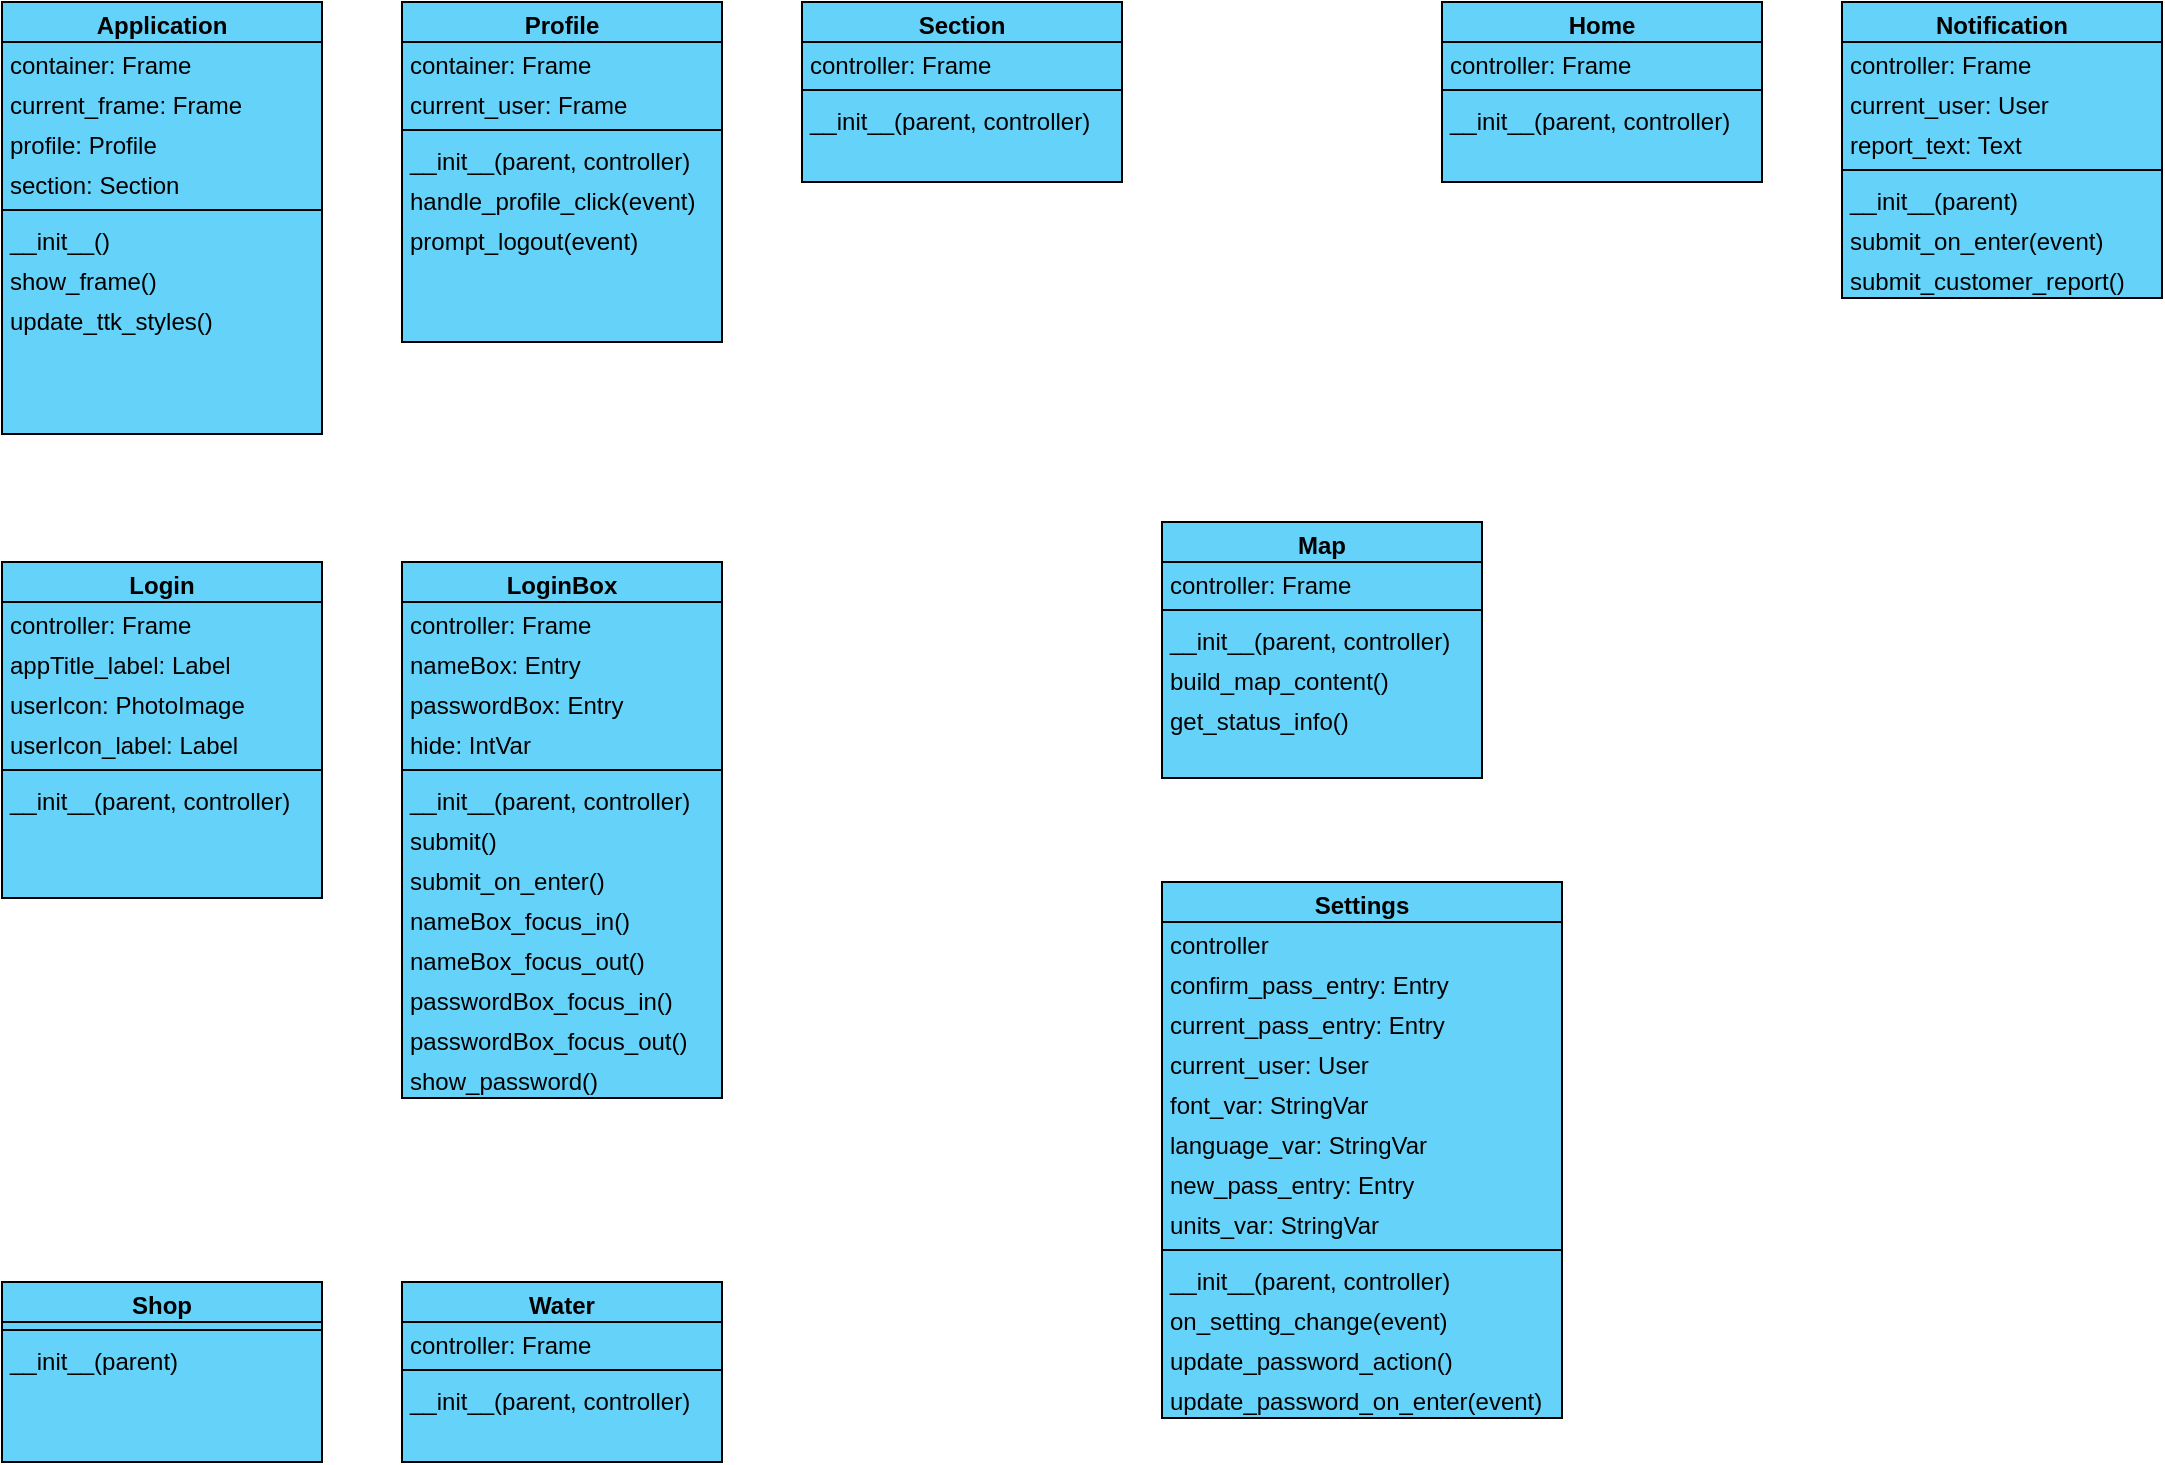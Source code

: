<mxfile version="27.1.4">
  <diagram id="C5RBs43oDa-KdzZeNtuy" name="Page-1">
    <mxGraphModel dx="1103" dy="1010" grid="1" gridSize="10" guides="1" tooltips="1" connect="1" arrows="1" fold="1" page="1" pageScale="1" pageWidth="1169" pageHeight="827" background="none" math="0" shadow="0">
      <root>
        <mxCell id="WIyWlLk6GJQsqaUBKTNV-0" />
        <mxCell id="WIyWlLk6GJQsqaUBKTNV-1" parent="WIyWlLk6GJQsqaUBKTNV-0" />
        <mxCell id="zkfFHV4jXpPFQw0GAbJ--0" value="Application" style="swimlane;fontStyle=1;align=center;verticalAlign=top;childLayout=stackLayout;horizontal=1;startSize=20;horizontalStack=0;resizeParent=1;resizeLast=0;collapsible=1;marginBottom=0;rounded=0;shadow=0;strokeWidth=1;labelBackgroundColor=none;fillColor=#65D2FA;swimlaneLine=1;swimlaneFillColor=#65D2FA;spacing=0;" parent="WIyWlLk6GJQsqaUBKTNV-1" vertex="1">
          <mxGeometry x="40" y="80" width="160" height="216" as="geometry">
            <mxRectangle x="40" y="80" width="160" height="26" as="alternateBounds" />
          </mxGeometry>
        </mxCell>
        <mxCell id="0OLmLl1Zl1GQKj62fFSO-1" value="container: Frame" style="text;align=left;verticalAlign=top;spacingLeft=4;spacingRight=4;overflow=hidden;rotatable=0;points=[[0,0.5],[1,0.5]];portConstraint=eastwest;rounded=0;shadow=0;html=0;fillColor=none;spacing=0;" parent="zkfFHV4jXpPFQw0GAbJ--0" vertex="1">
          <mxGeometry y="20" width="160" height="20" as="geometry" />
        </mxCell>
        <mxCell id="zkfFHV4jXpPFQw0GAbJ--3" value="current_frame: Frame" style="text;align=left;verticalAlign=top;spacingLeft=4;spacingRight=4;overflow=hidden;rotatable=0;points=[[0,0.5],[1,0.5]];portConstraint=eastwest;rounded=0;shadow=0;html=0;fillColor=none;spacing=0;" parent="zkfFHV4jXpPFQw0GAbJ--0" vertex="1">
          <mxGeometry y="40" width="160" height="20" as="geometry" />
        </mxCell>
        <mxCell id="zkfFHV4jXpPFQw0GAbJ--1" value="profile: Profile" style="text;align=left;verticalAlign=top;spacingLeft=4;spacingRight=4;overflow=hidden;rotatable=0;points=[[0,0.5],[1,0.5]];portConstraint=eastwest;fillColor=none;spacing=0;" parent="zkfFHV4jXpPFQw0GAbJ--0" vertex="1">
          <mxGeometry y="60" width="160" height="20" as="geometry" />
        </mxCell>
        <mxCell id="zkfFHV4jXpPFQw0GAbJ--2" value="section: Section" style="text;align=left;verticalAlign=top;spacingLeft=4;spacingRight=4;overflow=hidden;rotatable=0;points=[[0,0.5],[1,0.5]];portConstraint=eastwest;rounded=0;shadow=0;html=0;fillColor=none;spacing=0;" parent="zkfFHV4jXpPFQw0GAbJ--0" vertex="1">
          <mxGeometry y="80" width="160" height="20" as="geometry" />
        </mxCell>
        <mxCell id="zkfFHV4jXpPFQw0GAbJ--4" value="" style="line;html=1;strokeWidth=1;align=left;verticalAlign=middle;spacingTop=-1;spacingLeft=3;spacingRight=3;rotatable=0;labelPosition=right;points=[];portConstraint=eastwest;fillColor=#65D2FA;strokeColor=default;perimeterSpacing=0;" parent="zkfFHV4jXpPFQw0GAbJ--0" vertex="1">
          <mxGeometry y="100" width="160" height="8" as="geometry" />
        </mxCell>
        <mxCell id="0OLmLl1Zl1GQKj62fFSO-2" value="__init__()" style="text;align=left;verticalAlign=top;spacingLeft=4;spacingRight=4;overflow=hidden;rotatable=0;points=[[0,0.5],[1,0.5]];portConstraint=eastwest;fillColor=none;spacing=0;" parent="zkfFHV4jXpPFQw0GAbJ--0" vertex="1">
          <mxGeometry y="108" width="160" height="20" as="geometry" />
        </mxCell>
        <mxCell id="zkfFHV4jXpPFQw0GAbJ--5" value="show_frame()" style="text;align=left;verticalAlign=top;spacingLeft=4;spacingRight=4;overflow=hidden;rotatable=0;points=[[0,0.5],[1,0.5]];portConstraint=eastwest;fillColor=none;spacing=0;" parent="zkfFHV4jXpPFQw0GAbJ--0" vertex="1">
          <mxGeometry y="128" width="160" height="20" as="geometry" />
        </mxCell>
        <mxCell id="0OLmLl1Zl1GQKj62fFSO-3" value="update_ttk_styles()" style="text;align=left;verticalAlign=top;spacingLeft=4;spacingRight=4;overflow=hidden;rotatable=0;points=[[0,0.5],[1,0.5]];portConstraint=eastwest;fillColor=none;spacing=0;" parent="zkfFHV4jXpPFQw0GAbJ--0" vertex="1">
          <mxGeometry y="148" width="160" height="20" as="geometry" />
        </mxCell>
        <mxCell id="0OLmLl1Zl1GQKj62fFSO-4" value="Profile" style="swimlane;fontStyle=1;align=center;verticalAlign=top;childLayout=stackLayout;horizontal=1;startSize=20;horizontalStack=0;resizeParent=1;resizeLast=0;collapsible=1;marginBottom=0;rounded=0;shadow=0;strokeWidth=1;fillColor=#65D2FA;swimlaneFillColor=#65D2FA;spacing=0;" parent="WIyWlLk6GJQsqaUBKTNV-1" vertex="1">
          <mxGeometry x="240" y="80" width="160" height="170" as="geometry">
            <mxRectangle x="230" y="140" width="160" height="26" as="alternateBounds" />
          </mxGeometry>
        </mxCell>
        <mxCell id="0OLmLl1Zl1GQKj62fFSO-5" value="container: Frame" style="text;align=left;verticalAlign=top;spacingLeft=4;spacingRight=4;overflow=hidden;rotatable=0;points=[[0,0.5],[1,0.5]];portConstraint=eastwest;rounded=0;shadow=0;html=0;fillColor=none;spacing=0;" parent="0OLmLl1Zl1GQKj62fFSO-4" vertex="1">
          <mxGeometry y="20" width="160" height="20" as="geometry" />
        </mxCell>
        <mxCell id="0OLmLl1Zl1GQKj62fFSO-6" value="current_user: Frame" style="text;align=left;verticalAlign=top;spacingLeft=4;spacingRight=4;overflow=hidden;rotatable=0;points=[[0,0.5],[1,0.5]];portConstraint=eastwest;rounded=0;shadow=0;html=0;fillColor=none;spacing=0;" parent="0OLmLl1Zl1GQKj62fFSO-4" vertex="1">
          <mxGeometry y="40" width="160" height="20" as="geometry" />
        </mxCell>
        <mxCell id="0OLmLl1Zl1GQKj62fFSO-9" value="" style="line;html=1;strokeWidth=1;align=left;verticalAlign=middle;spacingTop=-1;spacingLeft=3;spacingRight=3;rotatable=0;labelPosition=right;points=[];portConstraint=eastwest;fillColor=#65D2FA;" parent="0OLmLl1Zl1GQKj62fFSO-4" vertex="1">
          <mxGeometry y="60" width="160" height="8" as="geometry" />
        </mxCell>
        <mxCell id="0OLmLl1Zl1GQKj62fFSO-10" value="__init__(parent, controller)" style="text;align=left;verticalAlign=top;spacingLeft=4;spacingRight=4;overflow=hidden;rotatable=0;points=[[0,0.5],[1,0.5]];portConstraint=eastwest;fillColor=none;spacing=0;" parent="0OLmLl1Zl1GQKj62fFSO-4" vertex="1">
          <mxGeometry y="68" width="160" height="20" as="geometry" />
        </mxCell>
        <mxCell id="0OLmLl1Zl1GQKj62fFSO-11" value="handle_profile_click(event)" style="text;align=left;verticalAlign=top;spacingLeft=4;spacingRight=4;overflow=hidden;rotatable=0;points=[[0,0.5],[1,0.5]];portConstraint=eastwest;fillColor=none;spacing=0;" parent="0OLmLl1Zl1GQKj62fFSO-4" vertex="1">
          <mxGeometry y="88" width="160" height="20" as="geometry" />
        </mxCell>
        <mxCell id="0OLmLl1Zl1GQKj62fFSO-12" value="prompt_logout(event)" style="text;align=left;verticalAlign=top;spacingLeft=4;spacingRight=4;overflow=hidden;rotatable=0;points=[[0,0.5],[1,0.5]];portConstraint=eastwest;fillColor=none;spacing=0;" parent="0OLmLl1Zl1GQKj62fFSO-4" vertex="1">
          <mxGeometry y="108" width="160" height="20" as="geometry" />
        </mxCell>
        <mxCell id="0OLmLl1Zl1GQKj62fFSO-13" value="Section" style="swimlane;fontStyle=1;align=center;verticalAlign=top;childLayout=stackLayout;horizontal=1;startSize=20;horizontalStack=0;resizeParent=1;resizeLast=0;collapsible=1;marginBottom=0;rounded=0;shadow=0;strokeWidth=1;fillColor=#65D2FA;swimlaneFillColor=#65D2FA;spacing=0;" parent="WIyWlLk6GJQsqaUBKTNV-1" vertex="1">
          <mxGeometry x="440" y="80" width="160" height="90" as="geometry">
            <mxRectangle x="230" y="140" width="160" height="26" as="alternateBounds" />
          </mxGeometry>
        </mxCell>
        <mxCell id="0OLmLl1Zl1GQKj62fFSO-14" value="controller: Frame" style="text;align=left;verticalAlign=top;spacingLeft=4;spacingRight=4;overflow=hidden;rotatable=0;points=[[0,0.5],[1,0.5]];portConstraint=eastwest;rounded=0;shadow=0;html=0;fillColor=none;spacing=0;" parent="0OLmLl1Zl1GQKj62fFSO-13" vertex="1">
          <mxGeometry y="20" width="160" height="20" as="geometry" />
        </mxCell>
        <mxCell id="0OLmLl1Zl1GQKj62fFSO-16" value="" style="line;html=1;strokeWidth=1;align=left;verticalAlign=middle;spacingTop=-1;spacingLeft=3;spacingRight=3;rotatable=0;labelPosition=right;points=[];portConstraint=eastwest;fillColor=#65D2FA;" parent="0OLmLl1Zl1GQKj62fFSO-13" vertex="1">
          <mxGeometry y="40" width="160" height="8" as="geometry" />
        </mxCell>
        <mxCell id="0OLmLl1Zl1GQKj62fFSO-17" value="__init__(parent, controller)" style="text;align=left;verticalAlign=top;spacingLeft=4;spacingRight=4;overflow=hidden;rotatable=0;points=[[0,0.5],[1,0.5]];portConstraint=eastwest;fillColor=none;spacing=0;" parent="0OLmLl1Zl1GQKj62fFSO-13" vertex="1">
          <mxGeometry y="48" width="160" height="20" as="geometry" />
        </mxCell>
        <mxCell id="0OLmLl1Zl1GQKj62fFSO-52" value="Water" style="swimlane;fontStyle=1;align=center;verticalAlign=top;childLayout=stackLayout;horizontal=1;startSize=20;horizontalStack=0;resizeParent=1;resizeLast=0;collapsible=1;marginBottom=0;rounded=0;shadow=0;strokeWidth=1;fillColor=#65D2FA;swimlaneFillColor=#65D2FA;spacing=0;" parent="WIyWlLk6GJQsqaUBKTNV-1" vertex="1">
          <mxGeometry x="240" y="720" width="160" height="90" as="geometry">
            <mxRectangle x="230" y="140" width="160" height="26" as="alternateBounds" />
          </mxGeometry>
        </mxCell>
        <mxCell id="0OLmLl1Zl1GQKj62fFSO-53" value="controller: Frame" style="text;align=left;verticalAlign=top;spacingLeft=4;spacingRight=4;overflow=hidden;rotatable=0;points=[[0,0.5],[1,0.5]];portConstraint=eastwest;rounded=0;shadow=0;html=0;fillColor=none;spacing=0;" parent="0OLmLl1Zl1GQKj62fFSO-52" vertex="1">
          <mxGeometry y="20" width="160" height="20" as="geometry" />
        </mxCell>
        <mxCell id="0OLmLl1Zl1GQKj62fFSO-54" value="" style="line;html=1;strokeWidth=1;align=left;verticalAlign=middle;spacingTop=-1;spacingLeft=3;spacingRight=3;rotatable=0;labelPosition=right;points=[];portConstraint=eastwest;fillColor=#65D2FA;" parent="0OLmLl1Zl1GQKj62fFSO-52" vertex="1">
          <mxGeometry y="40" width="160" height="8" as="geometry" />
        </mxCell>
        <mxCell id="0OLmLl1Zl1GQKj62fFSO-55" value="__init__(parent, controller)" style="text;align=left;verticalAlign=top;spacingLeft=4;spacingRight=4;overflow=hidden;rotatable=0;points=[[0,0.5],[1,0.5]];portConstraint=eastwest;fillColor=none;spacing=0;" parent="0OLmLl1Zl1GQKj62fFSO-52" vertex="1">
          <mxGeometry y="48" width="160" height="20" as="geometry" />
        </mxCell>
        <mxCell id="0OLmLl1Zl1GQKj62fFSO-71" value="Home" style="swimlane;fontStyle=1;align=center;verticalAlign=top;childLayout=stackLayout;horizontal=1;startSize=20;horizontalStack=0;resizeParent=1;resizeLast=0;collapsible=1;marginBottom=0;rounded=0;shadow=0;strokeWidth=1;fillColor=#65D2FA;swimlaneFillColor=#65D2FA;spacing=0;" parent="WIyWlLk6GJQsqaUBKTNV-1" vertex="1">
          <mxGeometry x="760" y="80" width="160" height="90" as="geometry">
            <mxRectangle x="230" y="140" width="160" height="26" as="alternateBounds" />
          </mxGeometry>
        </mxCell>
        <mxCell id="0OLmLl1Zl1GQKj62fFSO-72" value="controller: Frame" style="text;align=left;verticalAlign=top;spacingLeft=4;spacingRight=4;overflow=hidden;rotatable=0;points=[[0,0.5],[1,0.5]];portConstraint=eastwest;rounded=0;shadow=0;html=0;fillColor=none;spacing=0;" parent="0OLmLl1Zl1GQKj62fFSO-71" vertex="1">
          <mxGeometry y="20" width="160" height="20" as="geometry" />
        </mxCell>
        <mxCell id="0OLmLl1Zl1GQKj62fFSO-73" value="" style="line;html=1;strokeWidth=1;align=left;verticalAlign=middle;spacingTop=-1;spacingLeft=3;spacingRight=3;rotatable=0;labelPosition=right;points=[];portConstraint=eastwest;fillColor=#65D2FA;" parent="0OLmLl1Zl1GQKj62fFSO-71" vertex="1">
          <mxGeometry y="40" width="160" height="8" as="geometry" />
        </mxCell>
        <mxCell id="0OLmLl1Zl1GQKj62fFSO-74" value="__init__(parent, controller)" style="text;align=left;verticalAlign=top;spacingLeft=4;spacingRight=4;overflow=hidden;rotatable=0;points=[[0,0.5],[1,0.5]];portConstraint=eastwest;fillColor=none;spacing=0;" parent="0OLmLl1Zl1GQKj62fFSO-71" vertex="1">
          <mxGeometry y="48" width="160" height="20" as="geometry" />
        </mxCell>
        <mxCell id="0OLmLl1Zl1GQKj62fFSO-75" value="Notification" style="swimlane;fontStyle=1;align=center;verticalAlign=top;childLayout=stackLayout;horizontal=1;startSize=20;horizontalStack=0;resizeParent=1;resizeLast=0;collapsible=1;marginBottom=0;rounded=0;shadow=0;strokeWidth=1;fillColor=#65D2FA;swimlaneFillColor=#65D2FA;spacing=0;" parent="WIyWlLk6GJQsqaUBKTNV-1" vertex="1">
          <mxGeometry x="960" y="80" width="160" height="148" as="geometry">
            <mxRectangle x="230" y="140" width="160" height="26" as="alternateBounds" />
          </mxGeometry>
        </mxCell>
        <mxCell id="0OLmLl1Zl1GQKj62fFSO-76" value="controller: Frame" style="text;align=left;verticalAlign=top;spacingLeft=4;spacingRight=4;overflow=hidden;rotatable=0;points=[[0,0.5],[1,0.5]];portConstraint=eastwest;rounded=0;shadow=0;html=0;fillColor=none;spacing=0;" parent="0OLmLl1Zl1GQKj62fFSO-75" vertex="1">
          <mxGeometry y="20" width="160" height="20" as="geometry" />
        </mxCell>
        <mxCell id="0OLmLl1Zl1GQKj62fFSO-79" value="current_user: User" style="text;align=left;verticalAlign=top;spacingLeft=4;spacingRight=4;overflow=hidden;rotatable=0;points=[[0,0.5],[1,0.5]];portConstraint=eastwest;rounded=0;shadow=0;html=0;fillColor=none;spacing=0;" parent="0OLmLl1Zl1GQKj62fFSO-75" vertex="1">
          <mxGeometry y="40" width="160" height="20" as="geometry" />
        </mxCell>
        <mxCell id="0OLmLl1Zl1GQKj62fFSO-80" value="report_text: Text" style="text;align=left;verticalAlign=top;spacingLeft=4;spacingRight=4;overflow=hidden;rotatable=0;points=[[0,0.5],[1,0.5]];portConstraint=eastwest;rounded=0;shadow=0;html=0;fillColor=none;spacing=0;" parent="0OLmLl1Zl1GQKj62fFSO-75" vertex="1">
          <mxGeometry y="60" width="160" height="20" as="geometry" />
        </mxCell>
        <mxCell id="0OLmLl1Zl1GQKj62fFSO-77" value="" style="line;html=1;strokeWidth=1;align=left;verticalAlign=middle;spacingTop=-1;spacingLeft=3;spacingRight=3;rotatable=0;labelPosition=right;points=[];portConstraint=eastwest;fillColor=#65D2FA;" parent="0OLmLl1Zl1GQKj62fFSO-75" vertex="1">
          <mxGeometry y="80" width="160" height="8" as="geometry" />
        </mxCell>
        <mxCell id="0OLmLl1Zl1GQKj62fFSO-78" value="__init__(parent)" style="text;align=left;verticalAlign=top;spacingLeft=4;spacingRight=4;overflow=hidden;rotatable=0;points=[[0,0.5],[1,0.5]];portConstraint=eastwest;fillColor=none;spacing=0;" parent="0OLmLl1Zl1GQKj62fFSO-75" vertex="1">
          <mxGeometry y="88" width="160" height="20" as="geometry" />
        </mxCell>
        <mxCell id="0OLmLl1Zl1GQKj62fFSO-81" value="submit_on_enter(event)" style="text;align=left;verticalAlign=top;spacingLeft=4;spacingRight=4;overflow=hidden;rotatable=0;points=[[0,0.5],[1,0.5]];portConstraint=eastwest;fillColor=none;spacing=0;" parent="0OLmLl1Zl1GQKj62fFSO-75" vertex="1">
          <mxGeometry y="108" width="160" height="20" as="geometry" />
        </mxCell>
        <mxCell id="0OLmLl1Zl1GQKj62fFSO-82" value="submit_customer_report()" style="text;align=left;verticalAlign=top;spacingLeft=4;spacingRight=4;overflow=hidden;rotatable=0;points=[[0,0.5],[1,0.5]];portConstraint=eastwest;fillColor=none;spacing=0;" parent="0OLmLl1Zl1GQKj62fFSO-75" vertex="1">
          <mxGeometry y="128" width="160" height="20" as="geometry" />
        </mxCell>
        <mxCell id="0OLmLl1Zl1GQKj62fFSO-83" value="Login" style="swimlane;fontStyle=1;align=center;verticalAlign=top;childLayout=stackLayout;horizontal=1;startSize=20;horizontalStack=0;resizeParent=1;resizeLast=0;collapsible=1;marginBottom=0;rounded=0;shadow=0;strokeWidth=1;fillColor=#65D2FA;swimlaneFillColor=#65D2FA;spacing=0;" parent="WIyWlLk6GJQsqaUBKTNV-1" vertex="1">
          <mxGeometry x="40" y="360" width="160" height="168" as="geometry">
            <mxRectangle x="230" y="140" width="160" height="26" as="alternateBounds" />
          </mxGeometry>
        </mxCell>
        <mxCell id="0OLmLl1Zl1GQKj62fFSO-84" value="controller: Frame" style="text;align=left;verticalAlign=top;spacingLeft=4;spacingRight=4;overflow=hidden;rotatable=0;points=[[0,0.5],[1,0.5]];portConstraint=eastwest;rounded=0;shadow=0;html=0;fillColor=none;spacing=0;" parent="0OLmLl1Zl1GQKj62fFSO-83" vertex="1">
          <mxGeometry y="20" width="160" height="20" as="geometry" />
        </mxCell>
        <mxCell id="0OLmLl1Zl1GQKj62fFSO-85" value="appTitle_label: Label" style="text;align=left;verticalAlign=top;spacingLeft=4;spacingRight=4;overflow=hidden;rotatable=0;points=[[0,0.5],[1,0.5]];portConstraint=eastwest;rounded=0;shadow=0;html=0;fillColor=none;spacing=0;" parent="0OLmLl1Zl1GQKj62fFSO-83" vertex="1">
          <mxGeometry y="40" width="160" height="20" as="geometry" />
        </mxCell>
        <mxCell id="0OLmLl1Zl1GQKj62fFSO-86" value="userIcon: PhotoImage" style="text;align=left;verticalAlign=top;spacingLeft=4;spacingRight=4;overflow=hidden;rotatable=0;points=[[0,0.5],[1,0.5]];portConstraint=eastwest;rounded=0;shadow=0;html=0;fillColor=none;spacing=0;" parent="0OLmLl1Zl1GQKj62fFSO-83" vertex="1">
          <mxGeometry y="60" width="160" height="20" as="geometry" />
        </mxCell>
        <mxCell id="0OLmLl1Zl1GQKj62fFSO-91" value="userIcon_label: Label" style="text;align=left;verticalAlign=top;spacingLeft=4;spacingRight=4;overflow=hidden;rotatable=0;points=[[0,0.5],[1,0.5]];portConstraint=eastwest;rounded=0;shadow=0;html=0;fillColor=none;spacing=0;" parent="0OLmLl1Zl1GQKj62fFSO-83" vertex="1">
          <mxGeometry y="80" width="160" height="20" as="geometry" />
        </mxCell>
        <mxCell id="0OLmLl1Zl1GQKj62fFSO-87" value="" style="line;html=1;strokeWidth=1;align=left;verticalAlign=middle;spacingTop=-1;spacingLeft=3;spacingRight=3;rotatable=0;labelPosition=right;points=[];portConstraint=eastwest;fillColor=#65D2FA;" parent="0OLmLl1Zl1GQKj62fFSO-83" vertex="1">
          <mxGeometry y="100" width="160" height="8" as="geometry" />
        </mxCell>
        <mxCell id="0OLmLl1Zl1GQKj62fFSO-88" value="__init__(parent, controller)" style="text;align=left;verticalAlign=top;spacingLeft=4;spacingRight=4;overflow=hidden;rotatable=0;points=[[0,0.5],[1,0.5]];portConstraint=eastwest;fillColor=none;spacing=0;" parent="0OLmLl1Zl1GQKj62fFSO-83" vertex="1">
          <mxGeometry y="108" width="160" height="20" as="geometry" />
        </mxCell>
        <mxCell id="0OLmLl1Zl1GQKj62fFSO-92" value="LoginBox" style="swimlane;fontStyle=1;align=center;verticalAlign=top;childLayout=stackLayout;horizontal=1;startSize=20;horizontalStack=0;resizeParent=1;resizeLast=0;collapsible=1;marginBottom=0;rounded=0;shadow=0;strokeWidth=1;fillColor=#65D2FA;swimlaneFillColor=#65D2FA;spacing=0;" parent="WIyWlLk6GJQsqaUBKTNV-1" vertex="1">
          <mxGeometry x="240" y="360" width="160" height="268" as="geometry">
            <mxRectangle x="230" y="140" width="160" height="26" as="alternateBounds" />
          </mxGeometry>
        </mxCell>
        <mxCell id="0OLmLl1Zl1GQKj62fFSO-106" value="controller: Frame" style="text;align=left;verticalAlign=top;spacingLeft=4;spacingRight=4;overflow=hidden;rotatable=0;points=[[0,0.5],[1,0.5]];portConstraint=eastwest;rounded=0;shadow=0;html=0;fillColor=none;spacing=0;" parent="0OLmLl1Zl1GQKj62fFSO-92" vertex="1">
          <mxGeometry y="20" width="160" height="20" as="geometry" />
        </mxCell>
        <mxCell id="0OLmLl1Zl1GQKj62fFSO-94" value="nameBox: Entry" style="text;align=left;verticalAlign=top;spacingLeft=4;spacingRight=4;overflow=hidden;rotatable=0;points=[[0,0.5],[1,0.5]];portConstraint=eastwest;rounded=0;shadow=0;html=0;fillColor=none;spacing=0;" parent="0OLmLl1Zl1GQKj62fFSO-92" vertex="1">
          <mxGeometry y="40" width="160" height="20" as="geometry" />
        </mxCell>
        <mxCell id="0OLmLl1Zl1GQKj62fFSO-95" value="passwordBox: Entry" style="text;align=left;verticalAlign=top;spacingLeft=4;spacingRight=4;overflow=hidden;rotatable=0;points=[[0,0.5],[1,0.5]];portConstraint=eastwest;rounded=0;shadow=0;html=0;fillColor=none;spacing=0;" parent="0OLmLl1Zl1GQKj62fFSO-92" vertex="1">
          <mxGeometry y="60" width="160" height="20" as="geometry" />
        </mxCell>
        <mxCell id="0OLmLl1Zl1GQKj62fFSO-96" value="hide: IntVar" style="text;align=left;verticalAlign=top;spacingLeft=4;spacingRight=4;overflow=hidden;rotatable=0;points=[[0,0.5],[1,0.5]];portConstraint=eastwest;rounded=0;shadow=0;html=0;fillColor=none;spacing=0;" parent="0OLmLl1Zl1GQKj62fFSO-92" vertex="1">
          <mxGeometry y="80" width="160" height="20" as="geometry" />
        </mxCell>
        <mxCell id="0OLmLl1Zl1GQKj62fFSO-97" value="" style="line;html=1;strokeWidth=1;align=left;verticalAlign=middle;spacingTop=-1;spacingLeft=3;spacingRight=3;rotatable=0;labelPosition=right;points=[];portConstraint=eastwest;fillColor=#65D2FA;" parent="0OLmLl1Zl1GQKj62fFSO-92" vertex="1">
          <mxGeometry y="100" width="160" height="8" as="geometry" />
        </mxCell>
        <mxCell id="0OLmLl1Zl1GQKj62fFSO-98" value="__init__(parent, controller)" style="text;align=left;verticalAlign=top;spacingLeft=4;spacingRight=4;overflow=hidden;rotatable=0;points=[[0,0.5],[1,0.5]];portConstraint=eastwest;fillColor=none;spacing=0;" parent="0OLmLl1Zl1GQKj62fFSO-92" vertex="1">
          <mxGeometry y="108" width="160" height="20" as="geometry" />
        </mxCell>
        <mxCell id="0OLmLl1Zl1GQKj62fFSO-99" value="submit()" style="text;align=left;verticalAlign=top;spacingLeft=4;spacingRight=4;overflow=hidden;rotatable=0;points=[[0,0.5],[1,0.5]];portConstraint=eastwest;fillColor=none;spacing=0;" parent="0OLmLl1Zl1GQKj62fFSO-92" vertex="1">
          <mxGeometry y="128" width="160" height="20" as="geometry" />
        </mxCell>
        <mxCell id="0OLmLl1Zl1GQKj62fFSO-100" value="submit_on_enter()" style="text;align=left;verticalAlign=top;spacingLeft=4;spacingRight=4;overflow=hidden;rotatable=0;points=[[0,0.5],[1,0.5]];portConstraint=eastwest;fillColor=none;spacing=0;" parent="0OLmLl1Zl1GQKj62fFSO-92" vertex="1">
          <mxGeometry y="148" width="160" height="20" as="geometry" />
        </mxCell>
        <mxCell id="0OLmLl1Zl1GQKj62fFSO-102" value="nameBox_focus_in()" style="text;align=left;verticalAlign=top;spacingLeft=4;spacingRight=4;overflow=hidden;rotatable=0;points=[[0,0.5],[1,0.5]];portConstraint=eastwest;fillColor=none;spacing=0;" parent="0OLmLl1Zl1GQKj62fFSO-92" vertex="1">
          <mxGeometry y="168" width="160" height="20" as="geometry" />
        </mxCell>
        <mxCell id="0OLmLl1Zl1GQKj62fFSO-103" value="nameBox_focus_out()" style="text;align=left;verticalAlign=top;spacingLeft=4;spacingRight=4;overflow=hidden;rotatable=0;points=[[0,0.5],[1,0.5]];portConstraint=eastwest;fillColor=none;spacing=0;" parent="0OLmLl1Zl1GQKj62fFSO-92" vertex="1">
          <mxGeometry y="188" width="160" height="20" as="geometry" />
        </mxCell>
        <mxCell id="0OLmLl1Zl1GQKj62fFSO-101" value="passwordBox_focus_in()" style="text;align=left;verticalAlign=top;spacingLeft=4;spacingRight=4;overflow=hidden;rotatable=0;points=[[0,0.5],[1,0.5]];portConstraint=eastwest;fillColor=none;spacing=0;" parent="0OLmLl1Zl1GQKj62fFSO-92" vertex="1">
          <mxGeometry y="208" width="160" height="20" as="geometry" />
        </mxCell>
        <mxCell id="0OLmLl1Zl1GQKj62fFSO-104" value="passwordBox_focus_out()" style="text;align=left;verticalAlign=top;spacingLeft=4;spacingRight=4;overflow=hidden;rotatable=0;points=[[0,0.5],[1,0.5]];portConstraint=eastwest;fillColor=none;spacing=0;" parent="0OLmLl1Zl1GQKj62fFSO-92" vertex="1">
          <mxGeometry y="228" width="160" height="20" as="geometry" />
        </mxCell>
        <mxCell id="0OLmLl1Zl1GQKj62fFSO-105" value="show_password()" style="text;align=left;verticalAlign=top;spacingLeft=4;spacingRight=4;overflow=hidden;rotatable=0;points=[[0,0.5],[1,0.5]];portConstraint=eastwest;fillColor=none;spacing=0;" parent="0OLmLl1Zl1GQKj62fFSO-92" vertex="1">
          <mxGeometry y="248" width="160" height="20" as="geometry" />
        </mxCell>
        <mxCell id="7gCvAZqPmukf_51jc76K-0" value="Map" style="swimlane;fontStyle=1;align=center;verticalAlign=top;childLayout=stackLayout;horizontal=1;startSize=20;horizontalStack=0;resizeParent=1;resizeLast=0;collapsible=1;marginBottom=0;rounded=0;shadow=0;strokeWidth=1;fillColor=#65D2FA;swimlaneFillColor=#65D2FA;spacing=0;" vertex="1" parent="WIyWlLk6GJQsqaUBKTNV-1">
          <mxGeometry x="620" y="340" width="160" height="128" as="geometry">
            <mxRectangle x="230" y="140" width="160" height="26" as="alternateBounds" />
          </mxGeometry>
        </mxCell>
        <mxCell id="7gCvAZqPmukf_51jc76K-1" value="controller: Frame" style="text;align=left;verticalAlign=top;spacingLeft=4;spacingRight=4;overflow=hidden;rotatable=0;points=[[0,0.5],[1,0.5]];portConstraint=eastwest;rounded=0;shadow=0;html=0;fillColor=none;spacing=0;" vertex="1" parent="7gCvAZqPmukf_51jc76K-0">
          <mxGeometry y="20" width="160" height="20" as="geometry" />
        </mxCell>
        <mxCell id="7gCvAZqPmukf_51jc76K-2" value="" style="line;html=1;strokeWidth=1;align=left;verticalAlign=middle;spacingTop=-1;spacingLeft=3;spacingRight=3;rotatable=0;labelPosition=right;points=[];portConstraint=eastwest;fillColor=#65D2FA;" vertex="1" parent="7gCvAZqPmukf_51jc76K-0">
          <mxGeometry y="40" width="160" height="8" as="geometry" />
        </mxCell>
        <mxCell id="7gCvAZqPmukf_51jc76K-3" value="__init__(parent, controller)" style="text;align=left;verticalAlign=top;spacingLeft=4;spacingRight=4;overflow=hidden;rotatable=0;points=[[0,0.5],[1,0.5]];portConstraint=eastwest;fillColor=none;spacing=0;" vertex="1" parent="7gCvAZqPmukf_51jc76K-0">
          <mxGeometry y="48" width="160" height="20" as="geometry" />
        </mxCell>
        <mxCell id="7gCvAZqPmukf_51jc76K-4" value="build_map_content()" style="text;align=left;verticalAlign=top;spacingLeft=4;spacingRight=4;overflow=hidden;rotatable=0;points=[[0,0.5],[1,0.5]];portConstraint=eastwest;fillColor=none;spacing=0;" vertex="1" parent="7gCvAZqPmukf_51jc76K-0">
          <mxGeometry y="68" width="160" height="20" as="geometry" />
        </mxCell>
        <mxCell id="7gCvAZqPmukf_51jc76K-6" value="get_status_info()" style="text;align=left;verticalAlign=top;spacingLeft=4;spacingRight=4;overflow=hidden;rotatable=0;points=[[0,0.5],[1,0.5]];portConstraint=eastwest;fillColor=none;spacing=0;" vertex="1" parent="7gCvAZqPmukf_51jc76K-0">
          <mxGeometry y="88" width="160" height="20" as="geometry" />
        </mxCell>
        <mxCell id="7gCvAZqPmukf_51jc76K-8" value="Shop" style="swimlane;fontStyle=1;align=center;verticalAlign=top;childLayout=stackLayout;horizontal=1;startSize=20;horizontalStack=0;resizeParent=1;resizeLast=0;collapsible=1;marginBottom=0;rounded=0;shadow=0;strokeWidth=1;fillColor=#65D2FA;swimlaneFillColor=#65D2FA;spacing=0;" vertex="1" parent="WIyWlLk6GJQsqaUBKTNV-1">
          <mxGeometry x="40" y="720" width="160" height="90" as="geometry">
            <mxRectangle x="230" y="140" width="160" height="26" as="alternateBounds" />
          </mxGeometry>
        </mxCell>
        <mxCell id="7gCvAZqPmukf_51jc76K-10" value="" style="line;html=1;strokeWidth=1;align=left;verticalAlign=middle;spacingTop=-1;spacingLeft=3;spacingRight=3;rotatable=0;labelPosition=right;points=[];portConstraint=eastwest;fillColor=#65D2FA;" vertex="1" parent="7gCvAZqPmukf_51jc76K-8">
          <mxGeometry y="20" width="160" height="8" as="geometry" />
        </mxCell>
        <mxCell id="7gCvAZqPmukf_51jc76K-12" value="__init__(parent)" style="text;align=left;verticalAlign=top;spacingLeft=4;spacingRight=4;overflow=hidden;rotatable=0;points=[[0,0.5],[1,0.5]];portConstraint=eastwest;fillColor=none;spacing=0;" vertex="1" parent="7gCvAZqPmukf_51jc76K-8">
          <mxGeometry y="28" width="160" height="20" as="geometry" />
        </mxCell>
        <mxCell id="7gCvAZqPmukf_51jc76K-15" value="Settings" style="swimlane;fontStyle=1;align=center;verticalAlign=top;childLayout=stackLayout;horizontal=1;startSize=20;horizontalStack=0;resizeParent=1;resizeLast=0;collapsible=1;marginBottom=0;rounded=0;shadow=0;strokeWidth=1;fillColor=#65D2FA;swimlaneFillColor=#65D2FA;spacing=0;" vertex="1" parent="WIyWlLk6GJQsqaUBKTNV-1">
          <mxGeometry x="620" y="520" width="200" height="268" as="geometry">
            <mxRectangle x="230" y="140" width="160" height="26" as="alternateBounds" />
          </mxGeometry>
        </mxCell>
        <mxCell id="7gCvAZqPmukf_51jc76K-16" value="controller" style="text;align=left;verticalAlign=top;spacingLeft=4;spacingRight=4;overflow=hidden;rotatable=0;points=[[0,0.5],[1,0.5]];portConstraint=eastwest;rounded=0;shadow=0;html=0;fillColor=none;spacing=0;" vertex="1" parent="7gCvAZqPmukf_51jc76K-15">
          <mxGeometry y="20" width="200" height="20" as="geometry" />
        </mxCell>
        <mxCell id="7gCvAZqPmukf_51jc76K-19" value="confirm_pass_entry: Entry" style="text;align=left;verticalAlign=top;spacingLeft=4;spacingRight=4;overflow=hidden;rotatable=0;points=[[0,0.5],[1,0.5]];portConstraint=eastwest;rounded=0;shadow=0;html=0;fillColor=none;spacing=0;" vertex="1" parent="7gCvAZqPmukf_51jc76K-15">
          <mxGeometry y="40" width="200" height="20" as="geometry" />
        </mxCell>
        <mxCell id="7gCvAZqPmukf_51jc76K-20" value="current_pass_entry: Entry" style="text;align=left;verticalAlign=top;spacingLeft=4;spacingRight=4;overflow=hidden;rotatable=0;points=[[0,0.5],[1,0.5]];portConstraint=eastwest;rounded=0;shadow=0;html=0;fillColor=none;spacing=0;" vertex="1" parent="7gCvAZqPmukf_51jc76K-15">
          <mxGeometry y="60" width="200" height="20" as="geometry" />
        </mxCell>
        <mxCell id="7gCvAZqPmukf_51jc76K-21" value="current_user: User" style="text;align=left;verticalAlign=top;spacingLeft=4;spacingRight=4;overflow=hidden;rotatable=0;points=[[0,0.5],[1,0.5]];portConstraint=eastwest;rounded=0;shadow=0;html=0;fillColor=none;spacing=0;" vertex="1" parent="7gCvAZqPmukf_51jc76K-15">
          <mxGeometry y="80" width="200" height="20" as="geometry" />
        </mxCell>
        <mxCell id="7gCvAZqPmukf_51jc76K-23" value="font_var: StringVar" style="text;align=left;verticalAlign=top;spacingLeft=4;spacingRight=4;overflow=hidden;rotatable=0;points=[[0,0.5],[1,0.5]];portConstraint=eastwest;rounded=0;shadow=0;html=0;fillColor=none;spacing=0;" vertex="1" parent="7gCvAZqPmukf_51jc76K-15">
          <mxGeometry y="100" width="200" height="20" as="geometry" />
        </mxCell>
        <mxCell id="7gCvAZqPmukf_51jc76K-22" value="language_var: StringVar" style="text;align=left;verticalAlign=top;spacingLeft=4;spacingRight=4;overflow=hidden;rotatable=0;points=[[0,0.5],[1,0.5]];portConstraint=eastwest;rounded=0;shadow=0;html=0;fillColor=none;spacing=0;" vertex="1" parent="7gCvAZqPmukf_51jc76K-15">
          <mxGeometry y="120" width="200" height="20" as="geometry" />
        </mxCell>
        <mxCell id="7gCvAZqPmukf_51jc76K-25" value="new_pass_entry: Entry" style="text;align=left;verticalAlign=top;spacingLeft=4;spacingRight=4;overflow=hidden;rotatable=0;points=[[0,0.5],[1,0.5]];portConstraint=eastwest;rounded=0;shadow=0;html=0;fillColor=none;spacing=0;" vertex="1" parent="7gCvAZqPmukf_51jc76K-15">
          <mxGeometry y="140" width="200" height="20" as="geometry" />
        </mxCell>
        <mxCell id="7gCvAZqPmukf_51jc76K-24" value="units_var: StringVar" style="text;align=left;verticalAlign=top;spacingLeft=4;spacingRight=4;overflow=hidden;rotatable=0;points=[[0,0.5],[1,0.5]];portConstraint=eastwest;rounded=0;shadow=0;html=0;fillColor=none;spacing=0;" vertex="1" parent="7gCvAZqPmukf_51jc76K-15">
          <mxGeometry y="160" width="200" height="20" as="geometry" />
        </mxCell>
        <mxCell id="7gCvAZqPmukf_51jc76K-17" value="" style="line;html=1;strokeWidth=1;align=left;verticalAlign=middle;spacingTop=-1;spacingLeft=3;spacingRight=3;rotatable=0;labelPosition=right;points=[];portConstraint=eastwest;fillColor=#65D2FA;" vertex="1" parent="7gCvAZqPmukf_51jc76K-15">
          <mxGeometry y="180" width="200" height="8" as="geometry" />
        </mxCell>
        <mxCell id="7gCvAZqPmukf_51jc76K-26" value="__init__(parent, controller)" style="text;align=left;verticalAlign=top;spacingLeft=4;spacingRight=4;overflow=hidden;rotatable=0;points=[[0,0.5],[1,0.5]];portConstraint=eastwest;fillColor=none;spacing=0;" vertex="1" parent="7gCvAZqPmukf_51jc76K-15">
          <mxGeometry y="188" width="200" height="20" as="geometry" />
        </mxCell>
        <mxCell id="7gCvAZqPmukf_51jc76K-18" value="on_setting_change(event)" style="text;align=left;verticalAlign=top;spacingLeft=4;spacingRight=4;overflow=hidden;rotatable=0;points=[[0,0.5],[1,0.5]];portConstraint=eastwest;fillColor=none;spacing=0;" vertex="1" parent="7gCvAZqPmukf_51jc76K-15">
          <mxGeometry y="208" width="200" height="20" as="geometry" />
        </mxCell>
        <mxCell id="7gCvAZqPmukf_51jc76K-28" value="update_password_action()" style="text;align=left;verticalAlign=top;spacingLeft=4;spacingRight=4;overflow=hidden;rotatable=0;points=[[0,0.5],[1,0.5]];portConstraint=eastwest;fillColor=none;spacing=0;" vertex="1" parent="7gCvAZqPmukf_51jc76K-15">
          <mxGeometry y="228" width="200" height="20" as="geometry" />
        </mxCell>
        <mxCell id="7gCvAZqPmukf_51jc76K-27" value="update_password_on_enter(event)" style="text;align=left;verticalAlign=top;spacingLeft=4;spacingRight=4;overflow=hidden;rotatable=0;points=[[0,0.5],[1,0.5]];portConstraint=eastwest;fillColor=none;spacing=0;" vertex="1" parent="7gCvAZqPmukf_51jc76K-15">
          <mxGeometry y="248" width="200" height="20" as="geometry" />
        </mxCell>
      </root>
    </mxGraphModel>
  </diagram>
</mxfile>
